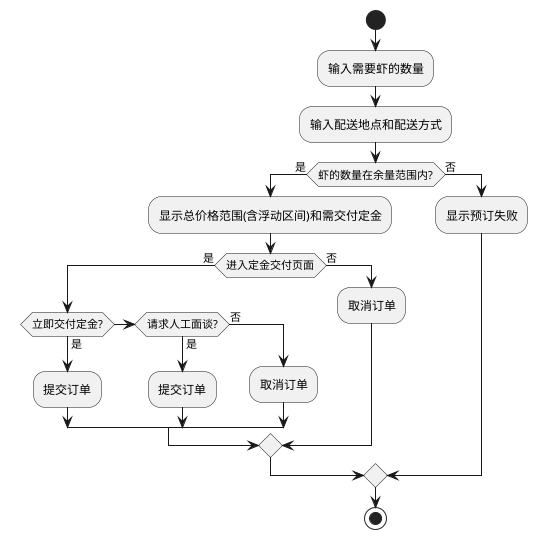 @startuml

start
:输入需要虾的数量;
:输入配送地点和配送方式;
if (虾的数量在余量范围内?) then (是)
    :显示总价格范围(含浮动区间)和需交付定金;

    if (进入定金交付页面) then (是)
        if (立即交付定金?) then (是)
            :提交订单;
        elseif (请求人工面谈?) then (是)
            :提交订单;
        else (否)
            :取消订单;
        endif
    else (否)
        :取消订单;
    endif
else (否)
    :显示预订失败;
endif
stop
@enduml